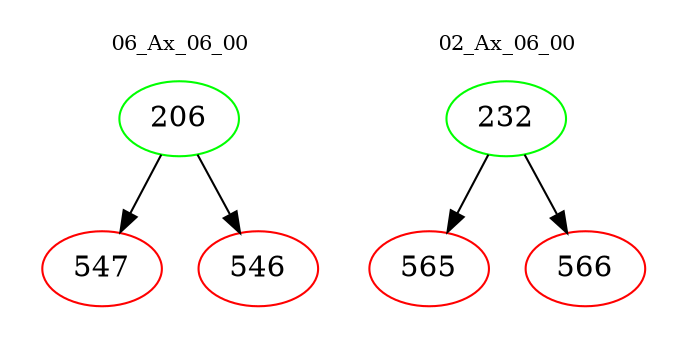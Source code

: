 digraph{
subgraph cluster_0 {
color = white
label = "06_Ax_06_00";
fontsize=10;
T0_206 [label="206", color="green"]
T0_206 -> T0_547 [color="black"]
T0_547 [label="547", color="red"]
T0_206 -> T0_546 [color="black"]
T0_546 [label="546", color="red"]
}
subgraph cluster_1 {
color = white
label = "02_Ax_06_00";
fontsize=10;
T1_232 [label="232", color="green"]
T1_232 -> T1_565 [color="black"]
T1_565 [label="565", color="red"]
T1_232 -> T1_566 [color="black"]
T1_566 [label="566", color="red"]
}
}
